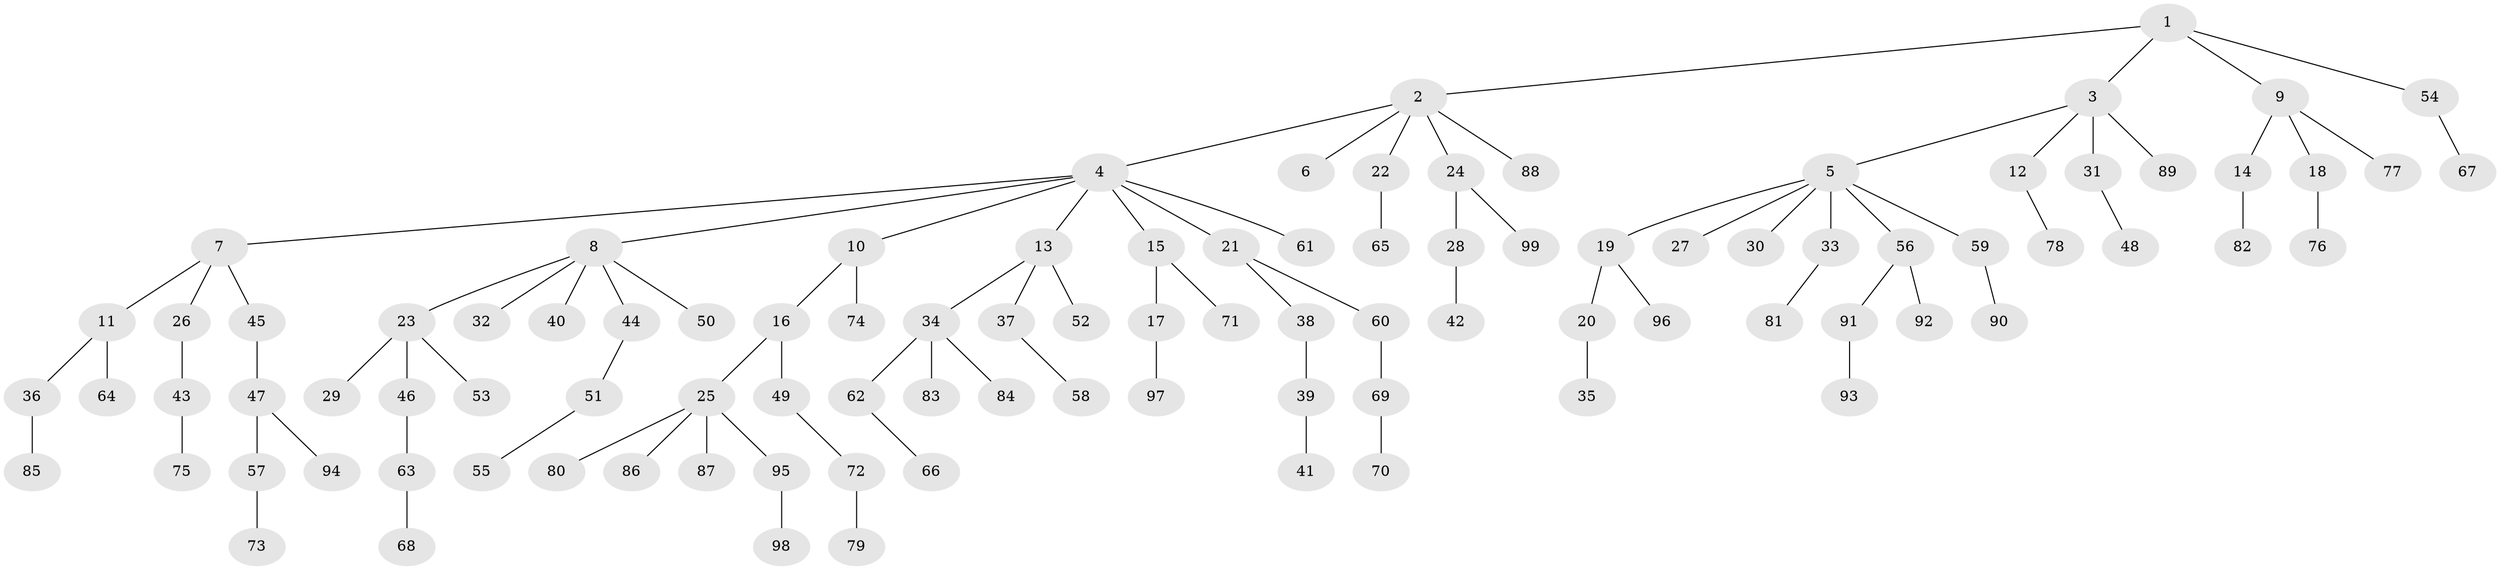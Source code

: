 // coarse degree distribution, {4: 0.07462686567164178, 5: 0.029850746268656716, 10: 0.014925373134328358, 8: 0.014925373134328358, 1: 0.6417910447761194, 6: 0.014925373134328358, 3: 0.1044776119402985, 2: 0.1044776119402985}
// Generated by graph-tools (version 1.1) at 2025/42/03/06/25 10:42:05]
// undirected, 99 vertices, 98 edges
graph export_dot {
graph [start="1"]
  node [color=gray90,style=filled];
  1;
  2;
  3;
  4;
  5;
  6;
  7;
  8;
  9;
  10;
  11;
  12;
  13;
  14;
  15;
  16;
  17;
  18;
  19;
  20;
  21;
  22;
  23;
  24;
  25;
  26;
  27;
  28;
  29;
  30;
  31;
  32;
  33;
  34;
  35;
  36;
  37;
  38;
  39;
  40;
  41;
  42;
  43;
  44;
  45;
  46;
  47;
  48;
  49;
  50;
  51;
  52;
  53;
  54;
  55;
  56;
  57;
  58;
  59;
  60;
  61;
  62;
  63;
  64;
  65;
  66;
  67;
  68;
  69;
  70;
  71;
  72;
  73;
  74;
  75;
  76;
  77;
  78;
  79;
  80;
  81;
  82;
  83;
  84;
  85;
  86;
  87;
  88;
  89;
  90;
  91;
  92;
  93;
  94;
  95;
  96;
  97;
  98;
  99;
  1 -- 2;
  1 -- 3;
  1 -- 9;
  1 -- 54;
  2 -- 4;
  2 -- 6;
  2 -- 22;
  2 -- 24;
  2 -- 88;
  3 -- 5;
  3 -- 12;
  3 -- 31;
  3 -- 89;
  4 -- 7;
  4 -- 8;
  4 -- 10;
  4 -- 13;
  4 -- 15;
  4 -- 21;
  4 -- 61;
  5 -- 19;
  5 -- 27;
  5 -- 30;
  5 -- 33;
  5 -- 56;
  5 -- 59;
  7 -- 11;
  7 -- 26;
  7 -- 45;
  8 -- 23;
  8 -- 32;
  8 -- 40;
  8 -- 44;
  8 -- 50;
  9 -- 14;
  9 -- 18;
  9 -- 77;
  10 -- 16;
  10 -- 74;
  11 -- 36;
  11 -- 64;
  12 -- 78;
  13 -- 34;
  13 -- 37;
  13 -- 52;
  14 -- 82;
  15 -- 17;
  15 -- 71;
  16 -- 25;
  16 -- 49;
  17 -- 97;
  18 -- 76;
  19 -- 20;
  19 -- 96;
  20 -- 35;
  21 -- 38;
  21 -- 60;
  22 -- 65;
  23 -- 29;
  23 -- 46;
  23 -- 53;
  24 -- 28;
  24 -- 99;
  25 -- 80;
  25 -- 86;
  25 -- 87;
  25 -- 95;
  26 -- 43;
  28 -- 42;
  31 -- 48;
  33 -- 81;
  34 -- 62;
  34 -- 83;
  34 -- 84;
  36 -- 85;
  37 -- 58;
  38 -- 39;
  39 -- 41;
  43 -- 75;
  44 -- 51;
  45 -- 47;
  46 -- 63;
  47 -- 57;
  47 -- 94;
  49 -- 72;
  51 -- 55;
  54 -- 67;
  56 -- 91;
  56 -- 92;
  57 -- 73;
  59 -- 90;
  60 -- 69;
  62 -- 66;
  63 -- 68;
  69 -- 70;
  72 -- 79;
  91 -- 93;
  95 -- 98;
}
